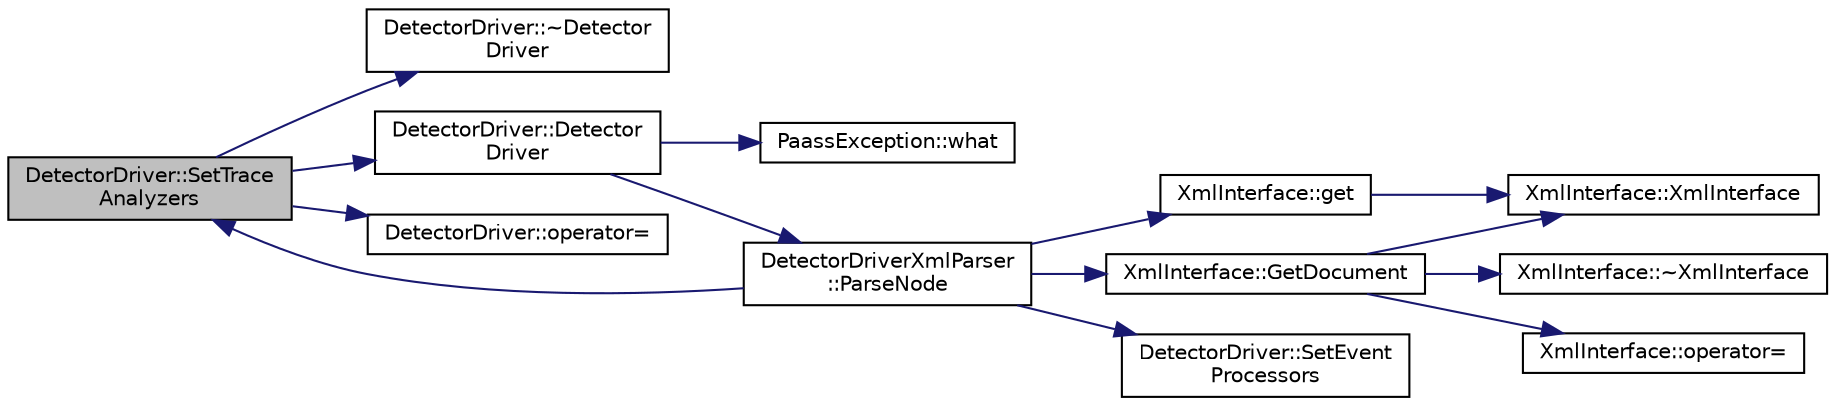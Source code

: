 digraph "DetectorDriver::SetTraceAnalyzers"
{
  edge [fontname="Helvetica",fontsize="10",labelfontname="Helvetica",labelfontsize="10"];
  node [fontname="Helvetica",fontsize="10",shape=record];
  rankdir="LR";
  Node1 [label="DetectorDriver::SetTrace\lAnalyzers",height=0.2,width=0.4,color="black", fillcolor="grey75", style="filled", fontcolor="black"];
  Node1 -> Node2 [color="midnightblue",fontsize="10",style="solid",fontname="Helvetica"];
  Node2 [label="DetectorDriver::~Detector\lDriver",height=0.2,width=0.4,color="black", fillcolor="white", style="filled",URL="$de/d91/class_detector_driver.html#ac74cc085032fae77184ac8a773afa74a"];
  Node1 -> Node3 [color="midnightblue",fontsize="10",style="solid",fontname="Helvetica"];
  Node3 [label="DetectorDriver::Detector\lDriver",height=0.2,width=0.4,color="black", fillcolor="white", style="filled",URL="$de/d91/class_detector_driver.html#aac6fa05787b262bb9ca406e36a58668a"];
  Node3 -> Node4 [color="midnightblue",fontsize="10",style="solid",fontname="Helvetica"];
  Node4 [label="DetectorDriverXmlParser\l::ParseNode",height=0.2,width=0.4,color="black", fillcolor="white", style="filled",URL="$d9/d08/class_detector_driver_xml_parser.html#a33e7a52b7ed09acdb053c5eacac217f7"];
  Node4 -> Node5 [color="midnightblue",fontsize="10",style="solid",fontname="Helvetica"];
  Node5 [label="XmlInterface::get",height=0.2,width=0.4,color="black", fillcolor="white", style="filled",URL="$d1/df9/class_xml_interface.html#a5a437bc25ac0f9ecc65cdebf6c664ad0"];
  Node5 -> Node6 [color="midnightblue",fontsize="10",style="solid",fontname="Helvetica"];
  Node6 [label="XmlInterface::XmlInterface",height=0.2,width=0.4,color="black", fillcolor="white", style="filled",URL="$d1/df9/class_xml_interface.html#a9924d1a9f16987091b58c70ed13a5718"];
  Node4 -> Node7 [color="midnightblue",fontsize="10",style="solid",fontname="Helvetica"];
  Node7 [label="XmlInterface::GetDocument",height=0.2,width=0.4,color="black", fillcolor="white", style="filled",URL="$d1/df9/class_xml_interface.html#a3c935eddf6f5905cf461c1cef806e38a"];
  Node7 -> Node8 [color="midnightblue",fontsize="10",style="solid",fontname="Helvetica"];
  Node8 [label="XmlInterface::~XmlInterface",height=0.2,width=0.4,color="black", fillcolor="white", style="filled",URL="$d1/df9/class_xml_interface.html#a9326df5bd548bd9a40b62dee6a2e3025",tooltip="Default destructor that deletes the instance when its called. "];
  Node7 -> Node6 [color="midnightblue",fontsize="10",style="solid",fontname="Helvetica"];
  Node7 -> Node9 [color="midnightblue",fontsize="10",style="solid",fontname="Helvetica"];
  Node9 [label="XmlInterface::operator=",height=0.2,width=0.4,color="black", fillcolor="white", style="filled",URL="$d1/df9/class_xml_interface.html#ac853fae42b1b3446a00a0d37e50d670d",tooltip="copy constructor "];
  Node4 -> Node1 [color="midnightblue",fontsize="10",style="solid",fontname="Helvetica"];
  Node4 -> Node10 [color="midnightblue",fontsize="10",style="solid",fontname="Helvetica"];
  Node10 [label="DetectorDriver::SetEvent\lProcessors",height=0.2,width=0.4,color="black", fillcolor="white", style="filled",URL="$de/d91/class_detector_driver.html#a124984bae45301b30b9dccfb1a50b125"];
  Node3 -> Node11 [color="midnightblue",fontsize="10",style="solid",fontname="Helvetica"];
  Node11 [label="PaassException::what",height=0.2,width=0.4,color="black", fillcolor="white", style="filled",URL="$df/dc3/class_paass_exception.html#a3a96bbd94cef6ce246f497ab0341182d"];
  Node1 -> Node12 [color="midnightblue",fontsize="10",style="solid",fontname="Helvetica"];
  Node12 [label="DetectorDriver::operator=",height=0.2,width=0.4,color="black", fillcolor="white", style="filled",URL="$de/d91/class_detector_driver.html#ae4914261379164fe397b7d2726ec38dd",tooltip="Equality constructor. "];
}
